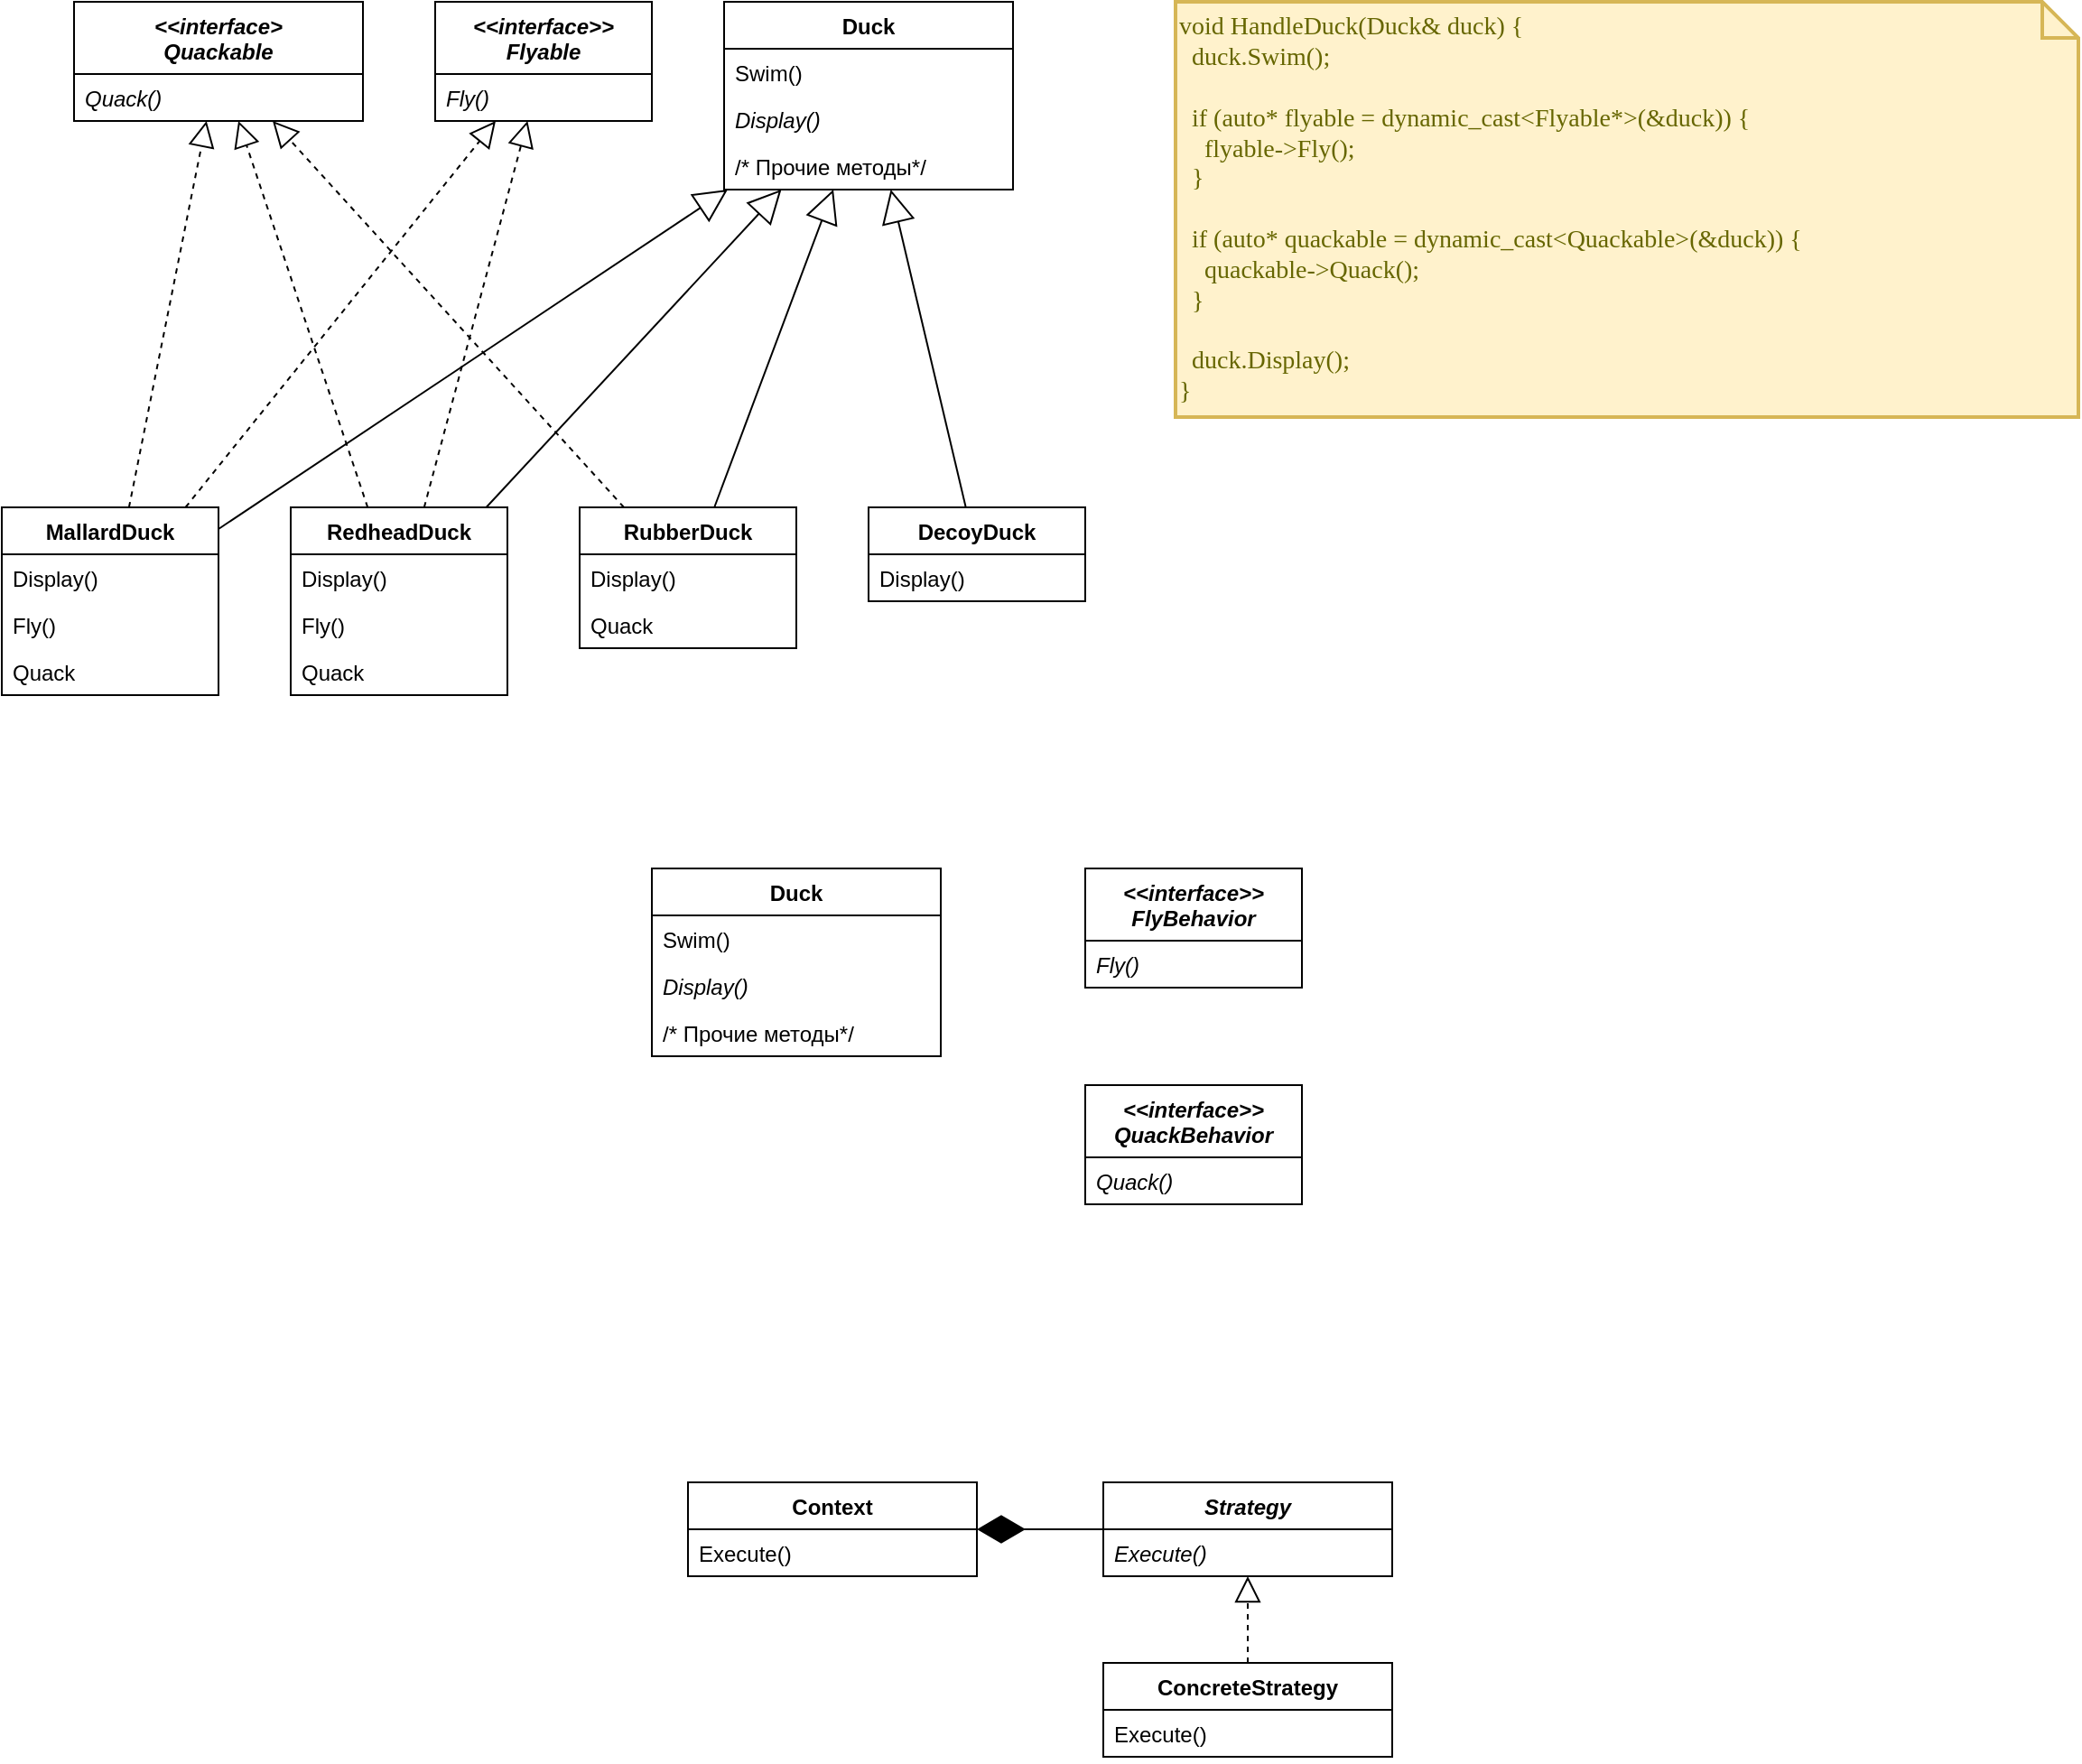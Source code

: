 <mxfile version="27.0.5">
  <diagram name="Page-1" id="vkg1H-ptpOqfHl8EZsF8">
    <mxGraphModel dx="1173" dy="686" grid="1" gridSize="10" guides="1" tooltips="1" connect="1" arrows="1" fold="1" page="1" pageScale="1" pageWidth="850" pageHeight="1100" math="0" shadow="0">
      <root>
        <mxCell id="0" />
        <mxCell id="1" parent="0" />
        <mxCell id="PdKYcKYoRIjCMG8apH9r-1" value="&lt;div&gt;&lt;i&gt;&amp;lt;&amp;lt;interface&amp;gt;&lt;/i&gt;&lt;/div&gt;&lt;i&gt;Quackable&lt;/i&gt;" style="swimlane;fontStyle=1;align=center;verticalAlign=top;childLayout=stackLayout;horizontal=1;startSize=40;horizontalStack=0;resizeParent=1;resizeParentMax=0;resizeLast=0;collapsible=1;marginBottom=0;whiteSpace=wrap;html=1;" parent="1" vertex="1">
          <mxGeometry x="120" y="160" width="160" height="66" as="geometry" />
        </mxCell>
        <mxCell id="PdKYcKYoRIjCMG8apH9r-2" value="&lt;i&gt;Quack()&lt;/i&gt;" style="text;strokeColor=none;fillColor=none;align=left;verticalAlign=top;spacingLeft=4;spacingRight=4;overflow=hidden;rotatable=0;points=[[0,0.5],[1,0.5]];portConstraint=eastwest;whiteSpace=wrap;html=1;" parent="PdKYcKYoRIjCMG8apH9r-1" vertex="1">
          <mxGeometry y="40" width="160" height="26" as="geometry" />
        </mxCell>
        <mxCell id="PdKYcKYoRIjCMG8apH9r-5" value="&lt;div&gt;&lt;i&gt;&amp;lt;&amp;lt;interface&amp;gt;&amp;gt;&lt;/i&gt;&lt;/div&gt;&lt;i&gt;Flyable&lt;/i&gt;" style="swimlane;fontStyle=1;align=center;verticalAlign=top;childLayout=stackLayout;horizontal=1;startSize=40;horizontalStack=0;resizeParent=1;resizeParentMax=0;resizeLast=0;collapsible=1;marginBottom=0;whiteSpace=wrap;html=1;" parent="1" vertex="1">
          <mxGeometry x="320" y="160" width="120" height="66" as="geometry" />
        </mxCell>
        <mxCell id="PdKYcKYoRIjCMG8apH9r-6" value="&lt;i&gt;Fly()&lt;/i&gt;" style="text;strokeColor=none;fillColor=none;align=left;verticalAlign=top;spacingLeft=4;spacingRight=4;overflow=hidden;rotatable=0;points=[[0,0.5],[1,0.5]];portConstraint=eastwest;whiteSpace=wrap;html=1;" parent="PdKYcKYoRIjCMG8apH9r-5" vertex="1">
          <mxGeometry y="40" width="120" height="26" as="geometry" />
        </mxCell>
        <mxCell id="PdKYcKYoRIjCMG8apH9r-7" value="&lt;span&gt;Duck&lt;/span&gt;" style="swimlane;fontStyle=1;align=center;verticalAlign=top;childLayout=stackLayout;horizontal=1;startSize=26;horizontalStack=0;resizeParent=1;resizeParentMax=0;resizeLast=0;collapsible=1;marginBottom=0;whiteSpace=wrap;html=1;" parent="1" vertex="1">
          <mxGeometry x="480" y="160" width="160" height="104" as="geometry" />
        </mxCell>
        <mxCell id="PdKYcKYoRIjCMG8apH9r-8" value="Swim()" style="text;strokeColor=none;fillColor=none;align=left;verticalAlign=top;spacingLeft=4;spacingRight=4;overflow=hidden;rotatable=0;points=[[0,0.5],[1,0.5]];portConstraint=eastwest;whiteSpace=wrap;html=1;" parent="PdKYcKYoRIjCMG8apH9r-7" vertex="1">
          <mxGeometry y="26" width="160" height="26" as="geometry" />
        </mxCell>
        <mxCell id="PdKYcKYoRIjCMG8apH9r-9" value="&lt;i&gt;Display()&lt;/i&gt;" style="text;strokeColor=none;fillColor=none;align=left;verticalAlign=top;spacingLeft=4;spacingRight=4;overflow=hidden;rotatable=0;points=[[0,0.5],[1,0.5]];portConstraint=eastwest;whiteSpace=wrap;html=1;" parent="PdKYcKYoRIjCMG8apH9r-7" vertex="1">
          <mxGeometry y="52" width="160" height="26" as="geometry" />
        </mxCell>
        <mxCell id="PdKYcKYoRIjCMG8apH9r-10" value="/* Прочие методы*/" style="text;strokeColor=none;fillColor=none;align=left;verticalAlign=top;spacingLeft=4;spacingRight=4;overflow=hidden;rotatable=0;points=[[0,0.5],[1,0.5]];portConstraint=eastwest;whiteSpace=wrap;html=1;" parent="PdKYcKYoRIjCMG8apH9r-7" vertex="1">
          <mxGeometry y="78" width="160" height="26" as="geometry" />
        </mxCell>
        <mxCell id="PdKYcKYoRIjCMG8apH9r-11" value="MallardDuck" style="swimlane;fontStyle=1;align=center;verticalAlign=top;childLayout=stackLayout;horizontal=1;startSize=26;horizontalStack=0;resizeParent=1;resizeParentMax=0;resizeLast=0;collapsible=1;marginBottom=0;whiteSpace=wrap;html=1;" parent="1" vertex="1">
          <mxGeometry x="80" y="440" width="120" height="104" as="geometry" />
        </mxCell>
        <mxCell id="PdKYcKYoRIjCMG8apH9r-12" value="Display()" style="text;strokeColor=none;fillColor=none;align=left;verticalAlign=top;spacingLeft=4;spacingRight=4;overflow=hidden;rotatable=0;points=[[0,0.5],[1,0.5]];portConstraint=eastwest;whiteSpace=wrap;html=1;" parent="PdKYcKYoRIjCMG8apH9r-11" vertex="1">
          <mxGeometry y="26" width="120" height="26" as="geometry" />
        </mxCell>
        <mxCell id="PdKYcKYoRIjCMG8apH9r-15" value="Fly()" style="text;strokeColor=none;fillColor=none;align=left;verticalAlign=top;spacingLeft=4;spacingRight=4;overflow=hidden;rotatable=0;points=[[0,0.5],[1,0.5]];portConstraint=eastwest;whiteSpace=wrap;html=1;" parent="PdKYcKYoRIjCMG8apH9r-11" vertex="1">
          <mxGeometry y="52" width="120" height="26" as="geometry" />
        </mxCell>
        <mxCell id="PdKYcKYoRIjCMG8apH9r-16" value="Quack" style="text;strokeColor=none;fillColor=none;align=left;verticalAlign=top;spacingLeft=4;spacingRight=4;overflow=hidden;rotatable=0;points=[[0,0.5],[1,0.5]];portConstraint=eastwest;whiteSpace=wrap;html=1;" parent="PdKYcKYoRIjCMG8apH9r-11" vertex="1">
          <mxGeometry y="78" width="120" height="26" as="geometry" />
        </mxCell>
        <mxCell id="PdKYcKYoRIjCMG8apH9r-18" value="RedheadDuck" style="swimlane;fontStyle=1;align=center;verticalAlign=top;childLayout=stackLayout;horizontal=1;startSize=26;horizontalStack=0;resizeParent=1;resizeParentMax=0;resizeLast=0;collapsible=1;marginBottom=0;whiteSpace=wrap;html=1;" parent="1" vertex="1">
          <mxGeometry x="240" y="440" width="120" height="104" as="geometry" />
        </mxCell>
        <mxCell id="PdKYcKYoRIjCMG8apH9r-19" value="Display()" style="text;strokeColor=none;fillColor=none;align=left;verticalAlign=top;spacingLeft=4;spacingRight=4;overflow=hidden;rotatable=0;points=[[0,0.5],[1,0.5]];portConstraint=eastwest;whiteSpace=wrap;html=1;" parent="PdKYcKYoRIjCMG8apH9r-18" vertex="1">
          <mxGeometry y="26" width="120" height="26" as="geometry" />
        </mxCell>
        <mxCell id="PdKYcKYoRIjCMG8apH9r-20" value="Fly()" style="text;strokeColor=none;fillColor=none;align=left;verticalAlign=top;spacingLeft=4;spacingRight=4;overflow=hidden;rotatable=0;points=[[0,0.5],[1,0.5]];portConstraint=eastwest;whiteSpace=wrap;html=1;" parent="PdKYcKYoRIjCMG8apH9r-18" vertex="1">
          <mxGeometry y="52" width="120" height="26" as="geometry" />
        </mxCell>
        <mxCell id="PdKYcKYoRIjCMG8apH9r-21" value="Quack" style="text;strokeColor=none;fillColor=none;align=left;verticalAlign=top;spacingLeft=4;spacingRight=4;overflow=hidden;rotatable=0;points=[[0,0.5],[1,0.5]];portConstraint=eastwest;whiteSpace=wrap;html=1;" parent="PdKYcKYoRIjCMG8apH9r-18" vertex="1">
          <mxGeometry y="78" width="120" height="26" as="geometry" />
        </mxCell>
        <mxCell id="PdKYcKYoRIjCMG8apH9r-23" value="RubberDuck" style="swimlane;fontStyle=1;align=center;verticalAlign=top;childLayout=stackLayout;horizontal=1;startSize=26;horizontalStack=0;resizeParent=1;resizeParentMax=0;resizeLast=0;collapsible=1;marginBottom=0;whiteSpace=wrap;html=1;" parent="1" vertex="1">
          <mxGeometry x="400" y="440" width="120" height="78" as="geometry" />
        </mxCell>
        <mxCell id="PdKYcKYoRIjCMG8apH9r-24" value="Display()" style="text;strokeColor=none;fillColor=none;align=left;verticalAlign=top;spacingLeft=4;spacingRight=4;overflow=hidden;rotatable=0;points=[[0,0.5],[1,0.5]];portConstraint=eastwest;whiteSpace=wrap;html=1;" parent="PdKYcKYoRIjCMG8apH9r-23" vertex="1">
          <mxGeometry y="26" width="120" height="26" as="geometry" />
        </mxCell>
        <mxCell id="PdKYcKYoRIjCMG8apH9r-26" value="Quack" style="text;strokeColor=none;fillColor=none;align=left;verticalAlign=top;spacingLeft=4;spacingRight=4;overflow=hidden;rotatable=0;points=[[0,0.5],[1,0.5]];portConstraint=eastwest;whiteSpace=wrap;html=1;" parent="PdKYcKYoRIjCMG8apH9r-23" vertex="1">
          <mxGeometry y="52" width="120" height="26" as="geometry" />
        </mxCell>
        <mxCell id="PdKYcKYoRIjCMG8apH9r-27" value="DecoyDuck" style="swimlane;fontStyle=1;align=center;verticalAlign=top;childLayout=stackLayout;horizontal=1;startSize=26;horizontalStack=0;resizeParent=1;resizeParentMax=0;resizeLast=0;collapsible=1;marginBottom=0;whiteSpace=wrap;html=1;" parent="1" vertex="1">
          <mxGeometry x="560" y="440" width="120" height="52" as="geometry" />
        </mxCell>
        <mxCell id="PdKYcKYoRIjCMG8apH9r-28" value="Display()" style="text;strokeColor=none;fillColor=none;align=left;verticalAlign=top;spacingLeft=4;spacingRight=4;overflow=hidden;rotatable=0;points=[[0,0.5],[1,0.5]];portConstraint=eastwest;whiteSpace=wrap;html=1;" parent="PdKYcKYoRIjCMG8apH9r-27" vertex="1">
          <mxGeometry y="26" width="120" height="26" as="geometry" />
        </mxCell>
        <mxCell id="PdKYcKYoRIjCMG8apH9r-31" value="" style="endArrow=block;endSize=16;endFill=0;html=1;rounded=0;" parent="1" source="PdKYcKYoRIjCMG8apH9r-27" target="PdKYcKYoRIjCMG8apH9r-7" edge="1">
          <mxGeometry width="160" relative="1" as="geometry">
            <mxPoint x="530" y="330" as="sourcePoint" />
            <mxPoint x="690" y="330" as="targetPoint" />
          </mxGeometry>
        </mxCell>
        <mxCell id="PdKYcKYoRIjCMG8apH9r-32" value="" style="endArrow=block;endSize=16;endFill=0;html=1;rounded=0;" parent="1" source="PdKYcKYoRIjCMG8apH9r-23" target="PdKYcKYoRIjCMG8apH9r-7" edge="1">
          <mxGeometry width="160" relative="1" as="geometry">
            <mxPoint x="530" y="330" as="sourcePoint" />
            <mxPoint x="690" y="330" as="targetPoint" />
          </mxGeometry>
        </mxCell>
        <mxCell id="PdKYcKYoRIjCMG8apH9r-33" value="" style="endArrow=block;endSize=16;endFill=0;html=1;rounded=0;" parent="1" source="PdKYcKYoRIjCMG8apH9r-18" target="PdKYcKYoRIjCMG8apH9r-7" edge="1">
          <mxGeometry width="160" relative="1" as="geometry">
            <mxPoint x="530" y="330" as="sourcePoint" />
            <mxPoint x="690" y="330" as="targetPoint" />
          </mxGeometry>
        </mxCell>
        <mxCell id="PdKYcKYoRIjCMG8apH9r-34" value="" style="endArrow=block;endSize=16;endFill=0;html=1;rounded=0;" parent="1" source="PdKYcKYoRIjCMG8apH9r-11" target="PdKYcKYoRIjCMG8apH9r-7" edge="1">
          <mxGeometry width="160" relative="1" as="geometry">
            <mxPoint x="530" y="330" as="sourcePoint" />
            <mxPoint x="690" y="330" as="targetPoint" />
          </mxGeometry>
        </mxCell>
        <mxCell id="PdKYcKYoRIjCMG8apH9r-35" value="" style="endArrow=block;dashed=1;endFill=0;endSize=12;html=1;rounded=0;" parent="1" source="PdKYcKYoRIjCMG8apH9r-11" target="PdKYcKYoRIjCMG8apH9r-1" edge="1">
          <mxGeometry width="160" relative="1" as="geometry">
            <mxPoint x="130" y="300" as="sourcePoint" />
            <mxPoint x="290" y="300" as="targetPoint" />
          </mxGeometry>
        </mxCell>
        <mxCell id="PdKYcKYoRIjCMG8apH9r-36" value="" style="endArrow=block;dashed=1;endFill=0;endSize=12;html=1;rounded=0;" parent="1" source="PdKYcKYoRIjCMG8apH9r-18" target="PdKYcKYoRIjCMG8apH9r-1" edge="1">
          <mxGeometry width="160" relative="1" as="geometry">
            <mxPoint x="130" y="300" as="sourcePoint" />
            <mxPoint x="290" y="300" as="targetPoint" />
          </mxGeometry>
        </mxCell>
        <mxCell id="PdKYcKYoRIjCMG8apH9r-37" value="" style="endArrow=block;dashed=1;endFill=0;endSize=12;html=1;rounded=0;" parent="1" source="PdKYcKYoRIjCMG8apH9r-23" target="PdKYcKYoRIjCMG8apH9r-1" edge="1">
          <mxGeometry width="160" relative="1" as="geometry">
            <mxPoint x="130" y="300" as="sourcePoint" />
            <mxPoint x="290" y="300" as="targetPoint" />
          </mxGeometry>
        </mxCell>
        <mxCell id="PdKYcKYoRIjCMG8apH9r-39" value="" style="endArrow=block;dashed=1;endFill=0;endSize=12;html=1;rounded=0;" parent="1" source="PdKYcKYoRIjCMG8apH9r-18" target="PdKYcKYoRIjCMG8apH9r-5" edge="1">
          <mxGeometry width="160" relative="1" as="geometry">
            <mxPoint x="130" y="300" as="sourcePoint" />
            <mxPoint x="290" y="300" as="targetPoint" />
          </mxGeometry>
        </mxCell>
        <mxCell id="PdKYcKYoRIjCMG8apH9r-40" value="" style="endArrow=block;dashed=1;endFill=0;endSize=12;html=1;rounded=0;" parent="1" source="PdKYcKYoRIjCMG8apH9r-11" target="PdKYcKYoRIjCMG8apH9r-5" edge="1">
          <mxGeometry width="160" relative="1" as="geometry">
            <mxPoint x="130" y="300" as="sourcePoint" />
            <mxPoint x="290" y="300" as="targetPoint" />
          </mxGeometry>
        </mxCell>
        <mxCell id="PdKYcKYoRIjCMG8apH9r-41" value="&lt;div&gt;&lt;font&gt;void HandleDuck(Duck&amp;amp; duck) {&lt;/font&gt;&lt;/div&gt;&lt;div&gt;&lt;font&gt;&amp;nbsp;&lt;/font&gt;&lt;font&gt; duck.Swim();&lt;/font&gt;&lt;/div&gt;&lt;div&gt;&lt;font&gt;&lt;br&gt;&lt;/font&gt;&lt;/div&gt;&lt;font&gt;&amp;nbsp; if (auto* flyable = dynamic_cast&amp;lt;Flyable*&amp;gt;(&amp;amp;duck)) {&lt;/font&gt;&lt;div&gt;&lt;font&gt;&amp;nbsp; &amp;nbsp; flyable-&amp;gt;Fly();&lt;br&gt;&lt;/font&gt;&lt;div&gt;&lt;font&gt;&amp;nbsp; }&lt;/font&gt;&lt;/div&gt;&lt;/div&gt;&lt;div&gt;&lt;font&gt;&lt;br&gt;&lt;/font&gt;&lt;/div&gt;&lt;div&gt;&lt;font&gt;&amp;nbsp; if (auto* quackable = dynamic_cast&amp;lt;Quackable&amp;gt;(&amp;amp;duck)) {&lt;/font&gt;&lt;/div&gt;&lt;div&gt;&lt;font&gt;&amp;nbsp; &amp;nbsp; quackable-&amp;gt;Quack();&lt;/font&gt;&lt;/div&gt;&lt;div&gt;&lt;font&gt;&amp;nbsp; }&lt;/font&gt;&lt;/div&gt;&lt;div&gt;&lt;font&gt;&lt;br&gt;&lt;/font&gt;&lt;/div&gt;&lt;div&gt;&lt;font&gt;&amp;nbsp; duck.Display();&lt;/font&gt;&lt;/div&gt;&lt;div&gt;&lt;font&gt;}&lt;/font&gt;&lt;/div&gt;" style="shape=note;strokeWidth=2;fontSize=14;size=20;whiteSpace=wrap;html=1;fillColor=#fff2cc;strokeColor=#d6b656;fontColor=#666600;align=left;fontFamily=Lucida Console;" parent="1" vertex="1">
          <mxGeometry x="730" y="160" width="500" height="230" as="geometry" />
        </mxCell>
        <mxCell id="JzUW8rW11CqownopJ5-b-1" value="&lt;span&gt;Duck&lt;/span&gt;" style="swimlane;fontStyle=1;align=center;verticalAlign=top;childLayout=stackLayout;horizontal=1;startSize=26;horizontalStack=0;resizeParent=1;resizeParentMax=0;resizeLast=0;collapsible=1;marginBottom=0;whiteSpace=wrap;html=1;" parent="1" vertex="1">
          <mxGeometry x="440" y="640" width="160" height="104" as="geometry" />
        </mxCell>
        <mxCell id="JzUW8rW11CqownopJ5-b-2" value="Swim()" style="text;strokeColor=none;fillColor=none;align=left;verticalAlign=top;spacingLeft=4;spacingRight=4;overflow=hidden;rotatable=0;points=[[0,0.5],[1,0.5]];portConstraint=eastwest;whiteSpace=wrap;html=1;" parent="JzUW8rW11CqownopJ5-b-1" vertex="1">
          <mxGeometry y="26" width="160" height="26" as="geometry" />
        </mxCell>
        <mxCell id="JzUW8rW11CqownopJ5-b-3" value="&lt;i&gt;Display()&lt;/i&gt;" style="text;strokeColor=none;fillColor=none;align=left;verticalAlign=top;spacingLeft=4;spacingRight=4;overflow=hidden;rotatable=0;points=[[0,0.5],[1,0.5]];portConstraint=eastwest;whiteSpace=wrap;html=1;" parent="JzUW8rW11CqownopJ5-b-1" vertex="1">
          <mxGeometry y="52" width="160" height="26" as="geometry" />
        </mxCell>
        <mxCell id="JzUW8rW11CqownopJ5-b-4" value="/* Прочие методы*/" style="text;strokeColor=none;fillColor=none;align=left;verticalAlign=top;spacingLeft=4;spacingRight=4;overflow=hidden;rotatable=0;points=[[0,0.5],[1,0.5]];portConstraint=eastwest;whiteSpace=wrap;html=1;" parent="JzUW8rW11CqownopJ5-b-1" vertex="1">
          <mxGeometry y="78" width="160" height="26" as="geometry" />
        </mxCell>
        <mxCell id="JzUW8rW11CqownopJ5-b-9" value="&lt;div&gt;&lt;i&gt;&amp;lt;&amp;lt;interface&amp;gt;&amp;gt;&lt;/i&gt;&lt;/div&gt;&lt;i&gt;FlyBehavior&lt;/i&gt;" style="swimlane;fontStyle=1;align=center;verticalAlign=top;childLayout=stackLayout;horizontal=1;startSize=40;horizontalStack=0;resizeParent=1;resizeParentMax=0;resizeLast=0;collapsible=1;marginBottom=0;whiteSpace=wrap;html=1;" parent="1" vertex="1">
          <mxGeometry x="680" y="640" width="120" height="66" as="geometry" />
        </mxCell>
        <mxCell id="JzUW8rW11CqownopJ5-b-10" value="&lt;i&gt;Fly()&lt;/i&gt;" style="text;strokeColor=none;fillColor=none;align=left;verticalAlign=top;spacingLeft=4;spacingRight=4;overflow=hidden;rotatable=0;points=[[0,0.5],[1,0.5]];portConstraint=eastwest;whiteSpace=wrap;html=1;" parent="JzUW8rW11CqownopJ5-b-9" vertex="1">
          <mxGeometry y="40" width="120" height="26" as="geometry" />
        </mxCell>
        <mxCell id="JzUW8rW11CqownopJ5-b-11" value="&lt;div&gt;&lt;i&gt;&amp;lt;&amp;lt;interface&amp;gt;&amp;gt;&lt;/i&gt;&lt;/div&gt;&lt;i&gt;QuackBehavior&lt;/i&gt;" style="swimlane;fontStyle=1;align=center;verticalAlign=top;childLayout=stackLayout;horizontal=1;startSize=40;horizontalStack=0;resizeParent=1;resizeParentMax=0;resizeLast=0;collapsible=1;marginBottom=0;whiteSpace=wrap;html=1;" parent="1" vertex="1">
          <mxGeometry x="680" y="760" width="120" height="66" as="geometry" />
        </mxCell>
        <mxCell id="JzUW8rW11CqownopJ5-b-12" value="&lt;i&gt;Quack()&lt;/i&gt;" style="text;strokeColor=none;fillColor=none;align=left;verticalAlign=top;spacingLeft=4;spacingRight=4;overflow=hidden;rotatable=0;points=[[0,0.5],[1,0.5]];portConstraint=eastwest;whiteSpace=wrap;html=1;" parent="JzUW8rW11CqownopJ5-b-11" vertex="1">
          <mxGeometry y="40" width="120" height="26" as="geometry" />
        </mxCell>
        <mxCell id="6lsl47po1FoNpPfrGLvn-1" value="Context" style="swimlane;fontStyle=1;align=center;verticalAlign=top;childLayout=stackLayout;horizontal=1;startSize=26;horizontalStack=0;resizeParent=1;resizeParentMax=0;resizeLast=0;collapsible=1;marginBottom=0;whiteSpace=wrap;html=1;" vertex="1" parent="1">
          <mxGeometry x="460" y="980" width="160" height="52" as="geometry" />
        </mxCell>
        <mxCell id="6lsl47po1FoNpPfrGLvn-2" value="Execute()" style="text;strokeColor=none;fillColor=none;align=left;verticalAlign=top;spacingLeft=4;spacingRight=4;overflow=hidden;rotatable=0;points=[[0,0.5],[1,0.5]];portConstraint=eastwest;whiteSpace=wrap;html=1;" vertex="1" parent="6lsl47po1FoNpPfrGLvn-1">
          <mxGeometry y="26" width="160" height="26" as="geometry" />
        </mxCell>
        <mxCell id="6lsl47po1FoNpPfrGLvn-5" value="&lt;i&gt;Strategy&lt;/i&gt;" style="swimlane;fontStyle=1;align=center;verticalAlign=top;childLayout=stackLayout;horizontal=1;startSize=26;horizontalStack=0;resizeParent=1;resizeParentMax=0;resizeLast=0;collapsible=1;marginBottom=0;whiteSpace=wrap;html=1;" vertex="1" parent="1">
          <mxGeometry x="690" y="980" width="160" height="52" as="geometry" />
        </mxCell>
        <mxCell id="6lsl47po1FoNpPfrGLvn-6" value="Execute()" style="text;strokeColor=none;fillColor=none;align=left;verticalAlign=top;spacingLeft=4;spacingRight=4;overflow=hidden;rotatable=0;points=[[0,0.5],[1,0.5]];portConstraint=eastwest;whiteSpace=wrap;html=1;fontStyle=2" vertex="1" parent="6lsl47po1FoNpPfrGLvn-5">
          <mxGeometry y="26" width="160" height="26" as="geometry" />
        </mxCell>
        <mxCell id="6lsl47po1FoNpPfrGLvn-7" value="ConcreteStrategy" style="swimlane;fontStyle=1;align=center;verticalAlign=top;childLayout=stackLayout;horizontal=1;startSize=26;horizontalStack=0;resizeParent=1;resizeParentMax=0;resizeLast=0;collapsible=1;marginBottom=0;whiteSpace=wrap;html=1;" vertex="1" parent="1">
          <mxGeometry x="690" y="1080" width="160" height="52" as="geometry" />
        </mxCell>
        <mxCell id="6lsl47po1FoNpPfrGLvn-8" value="Execute()" style="text;strokeColor=none;fillColor=none;align=left;verticalAlign=top;spacingLeft=4;spacingRight=4;overflow=hidden;rotatable=0;points=[[0,0.5],[1,0.5]];portConstraint=eastwest;whiteSpace=wrap;html=1;fontStyle=0" vertex="1" parent="6lsl47po1FoNpPfrGLvn-7">
          <mxGeometry y="26" width="160" height="26" as="geometry" />
        </mxCell>
        <mxCell id="6lsl47po1FoNpPfrGLvn-9" value="" style="endArrow=diamondThin;endFill=1;endSize=24;html=1;rounded=0;" edge="1" parent="1" source="6lsl47po1FoNpPfrGLvn-5" target="6lsl47po1FoNpPfrGLvn-1">
          <mxGeometry width="160" relative="1" as="geometry">
            <mxPoint x="460" y="1190" as="sourcePoint" />
            <mxPoint x="620" y="1190" as="targetPoint" />
          </mxGeometry>
        </mxCell>
        <mxCell id="6lsl47po1FoNpPfrGLvn-10" value="" style="endArrow=block;dashed=1;endFill=0;endSize=12;html=1;rounded=0;" edge="1" parent="1" source="6lsl47po1FoNpPfrGLvn-7" target="6lsl47po1FoNpPfrGLvn-5">
          <mxGeometry width="160" relative="1" as="geometry">
            <mxPoint x="840" y="1050" as="sourcePoint" />
            <mxPoint x="1000" y="1050" as="targetPoint" />
          </mxGeometry>
        </mxCell>
      </root>
    </mxGraphModel>
  </diagram>
</mxfile>
